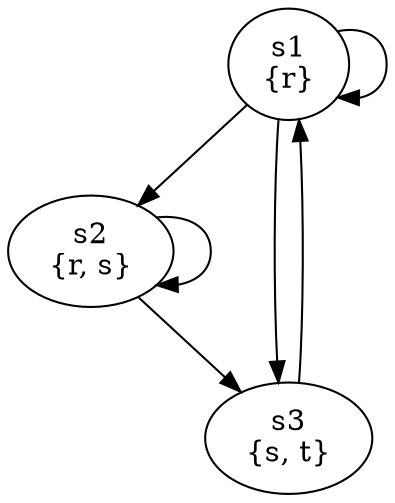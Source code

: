 digraph mef {
s1[ label= "s1\n{r}"]
s1->s1
s1->s2
s1->s3
s2[ label= "s2\n{r, s}"]
s2->s2
s2->s3
s3[ label= "s3\n{s, t}"]
s3->s1
node [shape = doublecircle]; s1;}